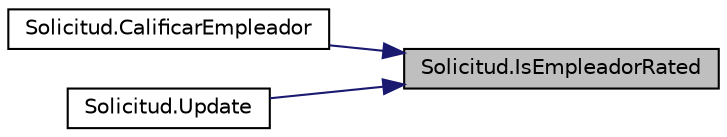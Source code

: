 digraph "Solicitud.IsEmpleadorRated"
{
 // INTERACTIVE_SVG=YES
 // LATEX_PDF_SIZE
  edge [fontname="Helvetica",fontsize="10",labelfontname="Helvetica",labelfontsize="10"];
  node [fontname="Helvetica",fontsize="10",shape=record];
  rankdir="RL";
  Node1 [label="Solicitud.IsEmpleadorRated",height=0.2,width=0.4,color="black", fillcolor="grey75", style="filled", fontcolor="black",tooltip="Método para conocer si un empleador fue calificado."];
  Node1 -> Node2 [dir="back",color="midnightblue",fontsize="10",style="solid",fontname="Helvetica"];
  Node2 [label="Solicitud.CalificarEmpleador",height=0.2,width=0.4,color="black", fillcolor="white", style="filled",URL="$classSolicitud.html#a8dd1d381715fbd07200803853b18a782",tooltip="Método para calificar un empleador."];
  Node1 -> Node3 [dir="back",color="midnightblue",fontsize="10",style="solid",fontname="Helvetica"];
  Node3 [label="Solicitud.Update",height=0.2,width=0.4,color="black", fillcolor="white", style="filled",URL="$classSolicitud.html#a856d7dd874dcc3a81bae9baaf19809ad",tooltip="Método para actualizar una calificación en caso que se haga dentro del plazo. Si excede la fecha lími..."];
}
